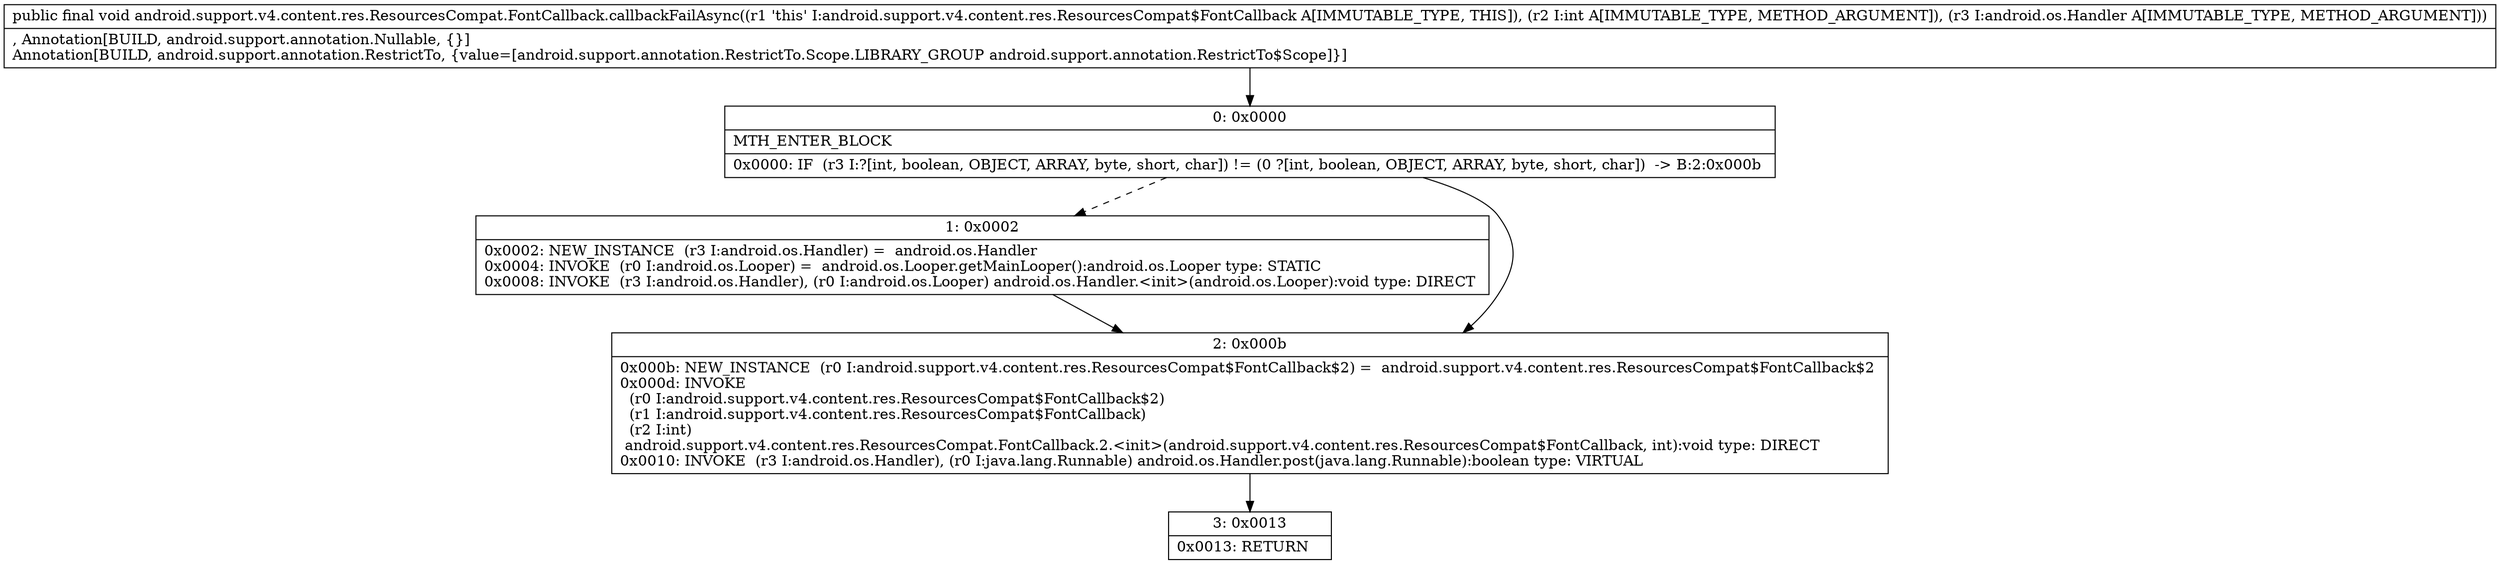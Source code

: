 digraph "CFG forandroid.support.v4.content.res.ResourcesCompat.FontCallback.callbackFailAsync(ILandroid\/os\/Handler;)V" {
Node_0 [shape=record,label="{0\:\ 0x0000|MTH_ENTER_BLOCK\l|0x0000: IF  (r3 I:?[int, boolean, OBJECT, ARRAY, byte, short, char]) != (0 ?[int, boolean, OBJECT, ARRAY, byte, short, char])  \-\> B:2:0x000b \l}"];
Node_1 [shape=record,label="{1\:\ 0x0002|0x0002: NEW_INSTANCE  (r3 I:android.os.Handler) =  android.os.Handler \l0x0004: INVOKE  (r0 I:android.os.Looper) =  android.os.Looper.getMainLooper():android.os.Looper type: STATIC \l0x0008: INVOKE  (r3 I:android.os.Handler), (r0 I:android.os.Looper) android.os.Handler.\<init\>(android.os.Looper):void type: DIRECT \l}"];
Node_2 [shape=record,label="{2\:\ 0x000b|0x000b: NEW_INSTANCE  (r0 I:android.support.v4.content.res.ResourcesCompat$FontCallback$2) =  android.support.v4.content.res.ResourcesCompat$FontCallback$2 \l0x000d: INVOKE  \l  (r0 I:android.support.v4.content.res.ResourcesCompat$FontCallback$2)\l  (r1 I:android.support.v4.content.res.ResourcesCompat$FontCallback)\l  (r2 I:int)\l android.support.v4.content.res.ResourcesCompat.FontCallback.2.\<init\>(android.support.v4.content.res.ResourcesCompat$FontCallback, int):void type: DIRECT \l0x0010: INVOKE  (r3 I:android.os.Handler), (r0 I:java.lang.Runnable) android.os.Handler.post(java.lang.Runnable):boolean type: VIRTUAL \l}"];
Node_3 [shape=record,label="{3\:\ 0x0013|0x0013: RETURN   \l}"];
MethodNode[shape=record,label="{public final void android.support.v4.content.res.ResourcesCompat.FontCallback.callbackFailAsync((r1 'this' I:android.support.v4.content.res.ResourcesCompat$FontCallback A[IMMUTABLE_TYPE, THIS]), (r2 I:int A[IMMUTABLE_TYPE, METHOD_ARGUMENT]), (r3 I:android.os.Handler A[IMMUTABLE_TYPE, METHOD_ARGUMENT]))  | , Annotation[BUILD, android.support.annotation.Nullable, \{\}]\lAnnotation[BUILD, android.support.annotation.RestrictTo, \{value=[android.support.annotation.RestrictTo.Scope.LIBRARY_GROUP android.support.annotation.RestrictTo$Scope]\}]\l}"];
MethodNode -> Node_0;
Node_0 -> Node_1[style=dashed];
Node_0 -> Node_2;
Node_1 -> Node_2;
Node_2 -> Node_3;
}

